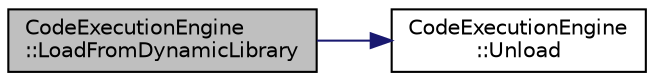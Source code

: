 digraph "CodeExecutionEngine::LoadFromDynamicLibrary"
{
  edge [fontname="Helvetica",fontsize="10",labelfontname="Helvetica",labelfontsize="10"];
  node [fontname="Helvetica",fontsize="10",shape=record];
  rankdir="LR";
  Node1 [label="CodeExecutionEngine\l::LoadFromDynamicLibrary",height=0.2,width=0.4,color="black", fillcolor="grey75", style="filled" fontcolor="black"];
  Node1 -> Node2 [color="midnightblue",fontsize="10",style="solid",fontname="Helvetica"];
  Node2 [label="CodeExecutionEngine\l::Unload",height=0.2,width=0.4,color="black", fillcolor="white", style="filled",URL="$db/dbc/class_code_execution_engine.html#a0d989fdc89710d852c59d55aff8fcd33"];
}
